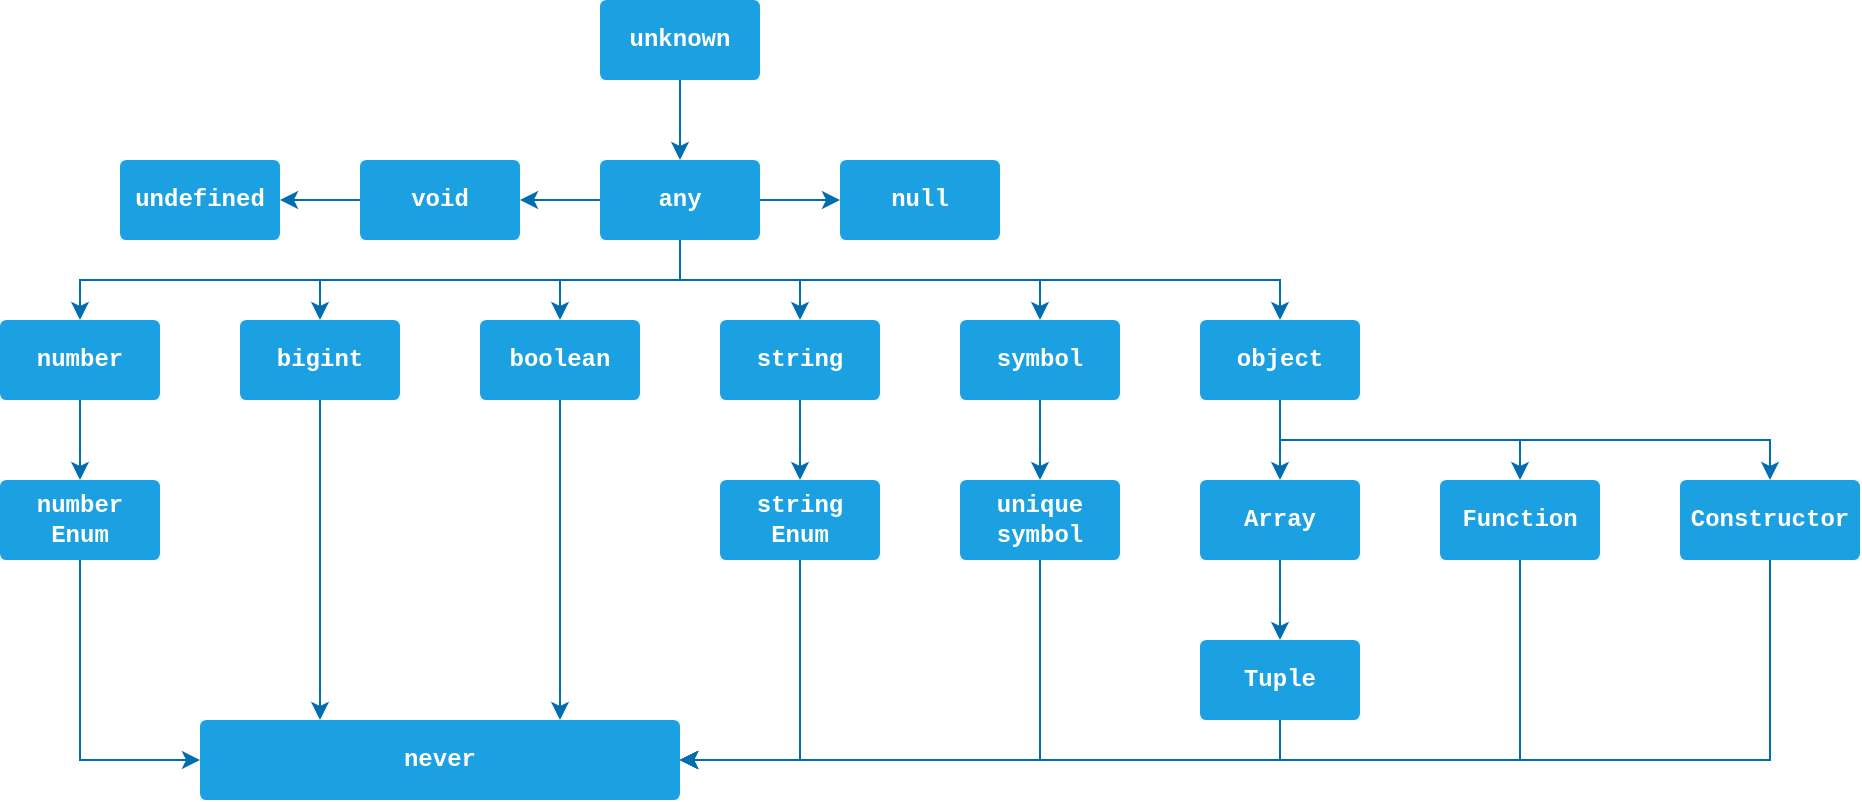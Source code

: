 <mxfile version="21.6.8" type="device">
  <diagram name="Page-1" id="Yootfp3GewUFG49NtGTq">
    <mxGraphModel dx="1306" dy="828" grid="1" gridSize="10" guides="1" tooltips="1" connect="1" arrows="1" fold="1" page="1" pageScale="1" pageWidth="850" pageHeight="1100" math="0" shadow="0">
      <root>
        <mxCell id="0" />
        <mxCell id="1" parent="0" />
        <mxCell id="gC8azSzb1gsjDZ6Lo5HZ-5" style="edgeStyle=orthogonalEdgeStyle;rounded=0;orthogonalLoop=1;jettySize=auto;html=1;exitX=0.5;exitY=1;exitDx=0;exitDy=0;entryX=0.5;entryY=0;entryDx=0;entryDy=0;strokeColor=#006EAF;strokeWidth=1;arcSize=8;" edge="1" parent="1" source="gC8azSzb1gsjDZ6Lo5HZ-1" target="gC8azSzb1gsjDZ6Lo5HZ-4">
          <mxGeometry relative="1" as="geometry" />
        </mxCell>
        <mxCell id="gC8azSzb1gsjDZ6Lo5HZ-1" value="unknown" style="rounded=1;whiteSpace=wrap;html=1;fontFamily=Courier New;fontSize=12;arcSize=8;fillColor=#1ba1e2;strokeColor=none;fontStyle=1;fontColor=#ffffff;" vertex="1" parent="1">
          <mxGeometry x="360" y="200" width="80" height="40" as="geometry" />
        </mxCell>
        <mxCell id="gC8azSzb1gsjDZ6Lo5HZ-42" style="edgeStyle=orthogonalEdgeStyle;rounded=0;orthogonalLoop=1;jettySize=auto;html=1;exitX=0.5;exitY=1;exitDx=0;exitDy=0;entryX=1;entryY=0.5;entryDx=0;entryDy=0;strokeColor=#006EAF;" edge="1" parent="1" source="gC8azSzb1gsjDZ6Lo5HZ-2" target="gC8azSzb1gsjDZ6Lo5HZ-20">
          <mxGeometry relative="1" as="geometry" />
        </mxCell>
        <mxCell id="gC8azSzb1gsjDZ6Lo5HZ-2" value="unique symbol" style="rounded=1;whiteSpace=wrap;html=1;fontFamily=Courier New;fontSize=12;arcSize=8;fillColor=#1ba1e2;strokeColor=none;fontStyle=1;fontColor=#ffffff;" vertex="1" parent="1">
          <mxGeometry x="540" y="440" width="80" height="40" as="geometry" />
        </mxCell>
        <mxCell id="gC8azSzb1gsjDZ6Lo5HZ-43" style="edgeStyle=orthogonalEdgeStyle;rounded=0;orthogonalLoop=1;jettySize=auto;html=1;exitX=0.5;exitY=1;exitDx=0;exitDy=0;entryX=1;entryY=0.5;entryDx=0;entryDy=0;strokeColor=#006EAF;" edge="1" parent="1" source="gC8azSzb1gsjDZ6Lo5HZ-3" target="gC8azSzb1gsjDZ6Lo5HZ-20">
          <mxGeometry relative="1" as="geometry" />
        </mxCell>
        <mxCell id="gC8azSzb1gsjDZ6Lo5HZ-3" value="string Enum" style="rounded=1;whiteSpace=wrap;html=1;fontFamily=Courier New;fontSize=12;arcSize=8;fillColor=#1ba1e2;strokeColor=none;fontStyle=1;fontColor=#ffffff;" vertex="1" parent="1">
          <mxGeometry x="420" y="440" width="80" height="40" as="geometry" />
        </mxCell>
        <mxCell id="gC8azSzb1gsjDZ6Lo5HZ-22" style="edgeStyle=orthogonalEdgeStyle;rounded=0;orthogonalLoop=1;jettySize=auto;html=1;exitX=1;exitY=0.5;exitDx=0;exitDy=0;entryX=0;entryY=0.5;entryDx=0;entryDy=0;strokeColor=#006EAF;" edge="1" parent="1" source="gC8azSzb1gsjDZ6Lo5HZ-4" target="gC8azSzb1gsjDZ6Lo5HZ-6">
          <mxGeometry relative="1" as="geometry" />
        </mxCell>
        <mxCell id="gC8azSzb1gsjDZ6Lo5HZ-23" style="edgeStyle=orthogonalEdgeStyle;rounded=0;orthogonalLoop=1;jettySize=auto;html=1;exitX=0;exitY=0.5;exitDx=0;exitDy=0;entryX=1;entryY=0.5;entryDx=0;entryDy=0;strokeColor=#006EAF;" edge="1" parent="1" source="gC8azSzb1gsjDZ6Lo5HZ-4" target="gC8azSzb1gsjDZ6Lo5HZ-8">
          <mxGeometry relative="1" as="geometry" />
        </mxCell>
        <mxCell id="gC8azSzb1gsjDZ6Lo5HZ-25" style="edgeStyle=orthogonalEdgeStyle;rounded=0;orthogonalLoop=1;jettySize=auto;html=1;exitX=0.5;exitY=1;exitDx=0;exitDy=0;entryX=0.5;entryY=0;entryDx=0;entryDy=0;strokeColor=#006EAF;" edge="1" parent="1" source="gC8azSzb1gsjDZ6Lo5HZ-4" target="gC8azSzb1gsjDZ6Lo5HZ-9">
          <mxGeometry relative="1" as="geometry" />
        </mxCell>
        <mxCell id="gC8azSzb1gsjDZ6Lo5HZ-26" style="edgeStyle=orthogonalEdgeStyle;rounded=0;orthogonalLoop=1;jettySize=auto;html=1;exitX=0.5;exitY=1;exitDx=0;exitDy=0;entryX=0.5;entryY=0;entryDx=0;entryDy=0;strokeColor=#006EAF;" edge="1" parent="1" source="gC8azSzb1gsjDZ6Lo5HZ-4" target="gC8azSzb1gsjDZ6Lo5HZ-14">
          <mxGeometry relative="1" as="geometry" />
        </mxCell>
        <mxCell id="gC8azSzb1gsjDZ6Lo5HZ-27" style="edgeStyle=orthogonalEdgeStyle;rounded=0;orthogonalLoop=1;jettySize=auto;html=1;exitX=0.5;exitY=1;exitDx=0;exitDy=0;strokeColor=#006EAF;" edge="1" parent="1" source="gC8azSzb1gsjDZ6Lo5HZ-4" target="gC8azSzb1gsjDZ6Lo5HZ-10">
          <mxGeometry relative="1" as="geometry" />
        </mxCell>
        <mxCell id="gC8azSzb1gsjDZ6Lo5HZ-28" style="edgeStyle=orthogonalEdgeStyle;rounded=0;orthogonalLoop=1;jettySize=auto;html=1;exitX=0.5;exitY=1;exitDx=0;exitDy=0;strokeColor=#006EAF;" edge="1" parent="1" source="gC8azSzb1gsjDZ6Lo5HZ-4" target="gC8azSzb1gsjDZ6Lo5HZ-13">
          <mxGeometry relative="1" as="geometry" />
        </mxCell>
        <mxCell id="gC8azSzb1gsjDZ6Lo5HZ-29" style="edgeStyle=orthogonalEdgeStyle;rounded=0;orthogonalLoop=1;jettySize=auto;html=1;exitX=0.5;exitY=1;exitDx=0;exitDy=0;entryX=0.5;entryY=0;entryDx=0;entryDy=0;strokeColor=#006EAF;" edge="1" parent="1" source="gC8azSzb1gsjDZ6Lo5HZ-4" target="gC8azSzb1gsjDZ6Lo5HZ-11">
          <mxGeometry relative="1" as="geometry" />
        </mxCell>
        <mxCell id="gC8azSzb1gsjDZ6Lo5HZ-30" style="edgeStyle=orthogonalEdgeStyle;rounded=0;orthogonalLoop=1;jettySize=auto;html=1;exitX=0.5;exitY=1;exitDx=0;exitDy=0;strokeColor=#006EAF;" edge="1" parent="1" source="gC8azSzb1gsjDZ6Lo5HZ-4" target="gC8azSzb1gsjDZ6Lo5HZ-12">
          <mxGeometry relative="1" as="geometry" />
        </mxCell>
        <mxCell id="gC8azSzb1gsjDZ6Lo5HZ-4" value="any" style="rounded=1;whiteSpace=wrap;html=1;fontFamily=Courier New;fontSize=12;arcSize=8;fillColor=#1ba1e2;strokeColor=none;fontStyle=1;fontColor=#ffffff;" vertex="1" parent="1">
          <mxGeometry x="360" y="280" width="80" height="40" as="geometry" />
        </mxCell>
        <mxCell id="gC8azSzb1gsjDZ6Lo5HZ-6" value="null" style="rounded=1;whiteSpace=wrap;html=1;fontFamily=Courier New;fontSize=12;arcSize=8;fillColor=#1ba1e2;strokeColor=none;fontStyle=1;fontColor=#ffffff;" vertex="1" parent="1">
          <mxGeometry x="480" y="280" width="80" height="40" as="geometry" />
        </mxCell>
        <mxCell id="gC8azSzb1gsjDZ6Lo5HZ-7" value="undefined" style="rounded=1;whiteSpace=wrap;html=1;fontFamily=Courier New;fontSize=12;arcSize=8;fillColor=#1ba1e2;strokeColor=none;fontStyle=1;fontColor=#ffffff;" vertex="1" parent="1">
          <mxGeometry x="120" y="280" width="80" height="40" as="geometry" />
        </mxCell>
        <mxCell id="gC8azSzb1gsjDZ6Lo5HZ-24" style="edgeStyle=orthogonalEdgeStyle;rounded=0;orthogonalLoop=1;jettySize=auto;html=1;exitX=0;exitY=0.5;exitDx=0;exitDy=0;entryX=1;entryY=0.5;entryDx=0;entryDy=0;strokeColor=#006EAF;" edge="1" parent="1" source="gC8azSzb1gsjDZ6Lo5HZ-8" target="gC8azSzb1gsjDZ6Lo5HZ-7">
          <mxGeometry relative="1" as="geometry" />
        </mxCell>
        <mxCell id="gC8azSzb1gsjDZ6Lo5HZ-8" value="void" style="rounded=1;whiteSpace=wrap;html=1;fontFamily=Courier New;fontSize=12;arcSize=8;fillColor=#1ba1e2;strokeColor=none;fontStyle=1;fontColor=#ffffff;" vertex="1" parent="1">
          <mxGeometry x="240" y="280" width="80" height="40" as="geometry" />
        </mxCell>
        <mxCell id="gC8azSzb1gsjDZ6Lo5HZ-35" style="edgeStyle=orthogonalEdgeStyle;rounded=0;orthogonalLoop=1;jettySize=auto;html=1;exitX=0.5;exitY=1;exitDx=0;exitDy=0;entryX=0.5;entryY=0;entryDx=0;entryDy=0;strokeColor=#006EAF;" edge="1" parent="1" source="gC8azSzb1gsjDZ6Lo5HZ-9" target="gC8azSzb1gsjDZ6Lo5HZ-19">
          <mxGeometry relative="1" as="geometry" />
        </mxCell>
        <mxCell id="gC8azSzb1gsjDZ6Lo5HZ-9" value="number" style="rounded=1;whiteSpace=wrap;html=1;fontFamily=Courier New;fontSize=12;arcSize=8;fillColor=#1ba1e2;strokeColor=none;fontStyle=1;fontColor=#ffffff;" vertex="1" parent="1">
          <mxGeometry x="60" y="360" width="80" height="40" as="geometry" />
        </mxCell>
        <mxCell id="gC8azSzb1gsjDZ6Lo5HZ-38" style="rounded=0;orthogonalLoop=1;jettySize=auto;html=1;exitX=0.5;exitY=1;exitDx=0;exitDy=0;entryX=0.25;entryY=0;entryDx=0;entryDy=0;strokeColor=#006EAF;" edge="1" parent="1" source="gC8azSzb1gsjDZ6Lo5HZ-10" target="gC8azSzb1gsjDZ6Lo5HZ-20">
          <mxGeometry relative="1" as="geometry" />
        </mxCell>
        <mxCell id="gC8azSzb1gsjDZ6Lo5HZ-10" value="bigint" style="rounded=1;whiteSpace=wrap;html=1;fontFamily=Courier New;fontSize=12;arcSize=8;fillColor=#1ba1e2;strokeColor=none;fontStyle=1;fontColor=#ffffff;" vertex="1" parent="1">
          <mxGeometry x="180" y="360" width="80" height="40" as="geometry" />
        </mxCell>
        <mxCell id="gC8azSzb1gsjDZ6Lo5HZ-44" style="rounded=0;orthogonalLoop=1;jettySize=auto;html=1;exitX=0.5;exitY=1;exitDx=0;exitDy=0;entryX=0.75;entryY=0;entryDx=0;entryDy=0;strokeColor=#006EAF;" edge="1" parent="1" source="gC8azSzb1gsjDZ6Lo5HZ-11" target="gC8azSzb1gsjDZ6Lo5HZ-20">
          <mxGeometry relative="1" as="geometry" />
        </mxCell>
        <mxCell id="gC8azSzb1gsjDZ6Lo5HZ-11" value="boolean" style="rounded=1;whiteSpace=wrap;html=1;fontFamily=Courier New;fontSize=12;arcSize=8;fillColor=#1ba1e2;strokeColor=none;fontStyle=1;fontColor=#ffffff;" vertex="1" parent="1">
          <mxGeometry x="300" y="360" width="80" height="40" as="geometry" />
        </mxCell>
        <mxCell id="gC8azSzb1gsjDZ6Lo5HZ-36" style="edgeStyle=orthogonalEdgeStyle;rounded=0;orthogonalLoop=1;jettySize=auto;html=1;exitX=0.5;exitY=1;exitDx=0;exitDy=0;entryX=0.5;entryY=0;entryDx=0;entryDy=0;strokeColor=#006EAF;" edge="1" parent="1" source="gC8azSzb1gsjDZ6Lo5HZ-12" target="gC8azSzb1gsjDZ6Lo5HZ-3">
          <mxGeometry relative="1" as="geometry" />
        </mxCell>
        <mxCell id="gC8azSzb1gsjDZ6Lo5HZ-12" value="string" style="rounded=1;whiteSpace=wrap;html=1;fontFamily=Courier New;fontSize=12;arcSize=8;fillColor=#1ba1e2;strokeColor=none;fontStyle=1;fontColor=#ffffff;" vertex="1" parent="1">
          <mxGeometry x="420" y="360" width="80" height="40" as="geometry" />
        </mxCell>
        <mxCell id="gC8azSzb1gsjDZ6Lo5HZ-37" style="edgeStyle=orthogonalEdgeStyle;rounded=0;orthogonalLoop=1;jettySize=auto;html=1;exitX=0.5;exitY=1;exitDx=0;exitDy=0;entryX=0.5;entryY=0;entryDx=0;entryDy=0;strokeColor=#006EAF;" edge="1" parent="1" source="gC8azSzb1gsjDZ6Lo5HZ-13" target="gC8azSzb1gsjDZ6Lo5HZ-2">
          <mxGeometry relative="1" as="geometry" />
        </mxCell>
        <mxCell id="gC8azSzb1gsjDZ6Lo5HZ-13" value="symbol" style="rounded=1;whiteSpace=wrap;html=1;fontFamily=Courier New;fontSize=12;arcSize=8;fillColor=#1ba1e2;strokeColor=none;fontStyle=1;fontColor=#ffffff;" vertex="1" parent="1">
          <mxGeometry x="540" y="360" width="80" height="40" as="geometry" />
        </mxCell>
        <mxCell id="gC8azSzb1gsjDZ6Lo5HZ-31" style="edgeStyle=orthogonalEdgeStyle;rounded=0;orthogonalLoop=1;jettySize=auto;html=1;exitX=0.5;exitY=1;exitDx=0;exitDy=0;strokeColor=#006EAF;" edge="1" parent="1" source="gC8azSzb1gsjDZ6Lo5HZ-14" target="gC8azSzb1gsjDZ6Lo5HZ-15">
          <mxGeometry relative="1" as="geometry" />
        </mxCell>
        <mxCell id="gC8azSzb1gsjDZ6Lo5HZ-33" style="edgeStyle=orthogonalEdgeStyle;rounded=0;orthogonalLoop=1;jettySize=auto;html=1;exitX=0.5;exitY=1;exitDx=0;exitDy=0;strokeColor=#006EAF;" edge="1" parent="1" source="gC8azSzb1gsjDZ6Lo5HZ-14" target="gC8azSzb1gsjDZ6Lo5HZ-18">
          <mxGeometry relative="1" as="geometry" />
        </mxCell>
        <mxCell id="gC8azSzb1gsjDZ6Lo5HZ-34" style="edgeStyle=orthogonalEdgeStyle;rounded=0;orthogonalLoop=1;jettySize=auto;html=1;exitX=0.5;exitY=1;exitDx=0;exitDy=0;entryX=0.5;entryY=0;entryDx=0;entryDy=0;strokeColor=#006EAF;" edge="1" parent="1" source="gC8azSzb1gsjDZ6Lo5HZ-14" target="gC8azSzb1gsjDZ6Lo5HZ-16">
          <mxGeometry relative="1" as="geometry" />
        </mxCell>
        <mxCell id="gC8azSzb1gsjDZ6Lo5HZ-14" value="object" style="rounded=1;whiteSpace=wrap;html=1;fontFamily=Courier New;fontSize=12;arcSize=8;fillColor=#1ba1e2;strokeColor=none;fontStyle=1;fontColor=#ffffff;" vertex="1" parent="1">
          <mxGeometry x="660" y="360" width="80" height="40" as="geometry" />
        </mxCell>
        <mxCell id="gC8azSzb1gsjDZ6Lo5HZ-32" style="edgeStyle=orthogonalEdgeStyle;rounded=0;orthogonalLoop=1;jettySize=auto;html=1;exitX=0.5;exitY=1;exitDx=0;exitDy=0;strokeColor=#006EAF;" edge="1" parent="1" source="gC8azSzb1gsjDZ6Lo5HZ-15" target="gC8azSzb1gsjDZ6Lo5HZ-17">
          <mxGeometry relative="1" as="geometry" />
        </mxCell>
        <mxCell id="gC8azSzb1gsjDZ6Lo5HZ-15" value="Array" style="rounded=1;whiteSpace=wrap;html=1;fontFamily=Courier New;fontSize=12;arcSize=8;fillColor=#1ba1e2;strokeColor=none;fontStyle=1;fontColor=#ffffff;" vertex="1" parent="1">
          <mxGeometry x="660" y="440" width="80" height="40" as="geometry" />
        </mxCell>
        <mxCell id="gC8azSzb1gsjDZ6Lo5HZ-39" style="edgeStyle=orthogonalEdgeStyle;rounded=0;orthogonalLoop=1;jettySize=auto;html=1;exitX=0.5;exitY=1;exitDx=0;exitDy=0;entryX=1;entryY=0.5;entryDx=0;entryDy=0;strokeColor=#006EAF;" edge="1" parent="1" source="gC8azSzb1gsjDZ6Lo5HZ-16" target="gC8azSzb1gsjDZ6Lo5HZ-20">
          <mxGeometry relative="1" as="geometry" />
        </mxCell>
        <mxCell id="gC8azSzb1gsjDZ6Lo5HZ-16" value="Function" style="rounded=1;whiteSpace=wrap;html=1;fontFamily=Courier New;fontSize=12;arcSize=8;fillColor=#1ba1e2;strokeColor=none;fontStyle=1;fontColor=#ffffff;" vertex="1" parent="1">
          <mxGeometry x="780" y="440" width="80" height="40" as="geometry" />
        </mxCell>
        <mxCell id="gC8azSzb1gsjDZ6Lo5HZ-41" style="edgeStyle=orthogonalEdgeStyle;rounded=0;orthogonalLoop=1;jettySize=auto;html=1;exitX=0.5;exitY=1;exitDx=0;exitDy=0;entryX=1;entryY=0.5;entryDx=0;entryDy=0;strokeColor=#006EAF;" edge="1" parent="1" source="gC8azSzb1gsjDZ6Lo5HZ-17" target="gC8azSzb1gsjDZ6Lo5HZ-20">
          <mxGeometry relative="1" as="geometry" />
        </mxCell>
        <mxCell id="gC8azSzb1gsjDZ6Lo5HZ-17" value="Tuple" style="rounded=1;whiteSpace=wrap;html=1;fontFamily=Courier New;fontSize=12;arcSize=8;fillColor=#1ba1e2;strokeColor=none;fontStyle=1;fontColor=#ffffff;" vertex="1" parent="1">
          <mxGeometry x="660" y="520" width="80" height="40" as="geometry" />
        </mxCell>
        <mxCell id="gC8azSzb1gsjDZ6Lo5HZ-40" style="edgeStyle=orthogonalEdgeStyle;rounded=0;orthogonalLoop=1;jettySize=auto;html=1;exitX=0.5;exitY=1;exitDx=0;exitDy=0;entryX=1;entryY=0.5;entryDx=0;entryDy=0;strokeColor=#006EAF;" edge="1" parent="1" source="gC8azSzb1gsjDZ6Lo5HZ-18" target="gC8azSzb1gsjDZ6Lo5HZ-20">
          <mxGeometry relative="1" as="geometry" />
        </mxCell>
        <mxCell id="gC8azSzb1gsjDZ6Lo5HZ-18" value="Constructor" style="rounded=1;whiteSpace=wrap;html=1;fontFamily=Courier New;fontSize=12;arcSize=8;fillColor=#1ba1e2;strokeColor=none;fontStyle=1;fontColor=#ffffff;" vertex="1" parent="1">
          <mxGeometry x="900" y="440" width="90" height="40" as="geometry" />
        </mxCell>
        <mxCell id="gC8azSzb1gsjDZ6Lo5HZ-45" style="edgeStyle=orthogonalEdgeStyle;rounded=0;orthogonalLoop=1;jettySize=auto;html=1;exitX=0.5;exitY=1;exitDx=0;exitDy=0;entryX=0;entryY=0.5;entryDx=0;entryDy=0;strokeColor=#006EAF;" edge="1" parent="1" source="gC8azSzb1gsjDZ6Lo5HZ-19" target="gC8azSzb1gsjDZ6Lo5HZ-20">
          <mxGeometry relative="1" as="geometry" />
        </mxCell>
        <mxCell id="gC8azSzb1gsjDZ6Lo5HZ-19" value="number Enum" style="rounded=1;whiteSpace=wrap;html=1;fontFamily=Courier New;fontSize=12;arcSize=8;fillColor=#1ba1e2;strokeColor=none;fontStyle=1;fontColor=#ffffff;" vertex="1" parent="1">
          <mxGeometry x="60" y="440" width="80" height="40" as="geometry" />
        </mxCell>
        <mxCell id="gC8azSzb1gsjDZ6Lo5HZ-20" value="never" style="rounded=1;whiteSpace=wrap;html=1;fontFamily=Courier New;fontSize=12;arcSize=8;fillColor=#1ba1e2;strokeColor=none;fontStyle=1;fontColor=#ffffff;" vertex="1" parent="1">
          <mxGeometry x="160" y="560" width="240" height="40" as="geometry" />
        </mxCell>
      </root>
    </mxGraphModel>
  </diagram>
</mxfile>
